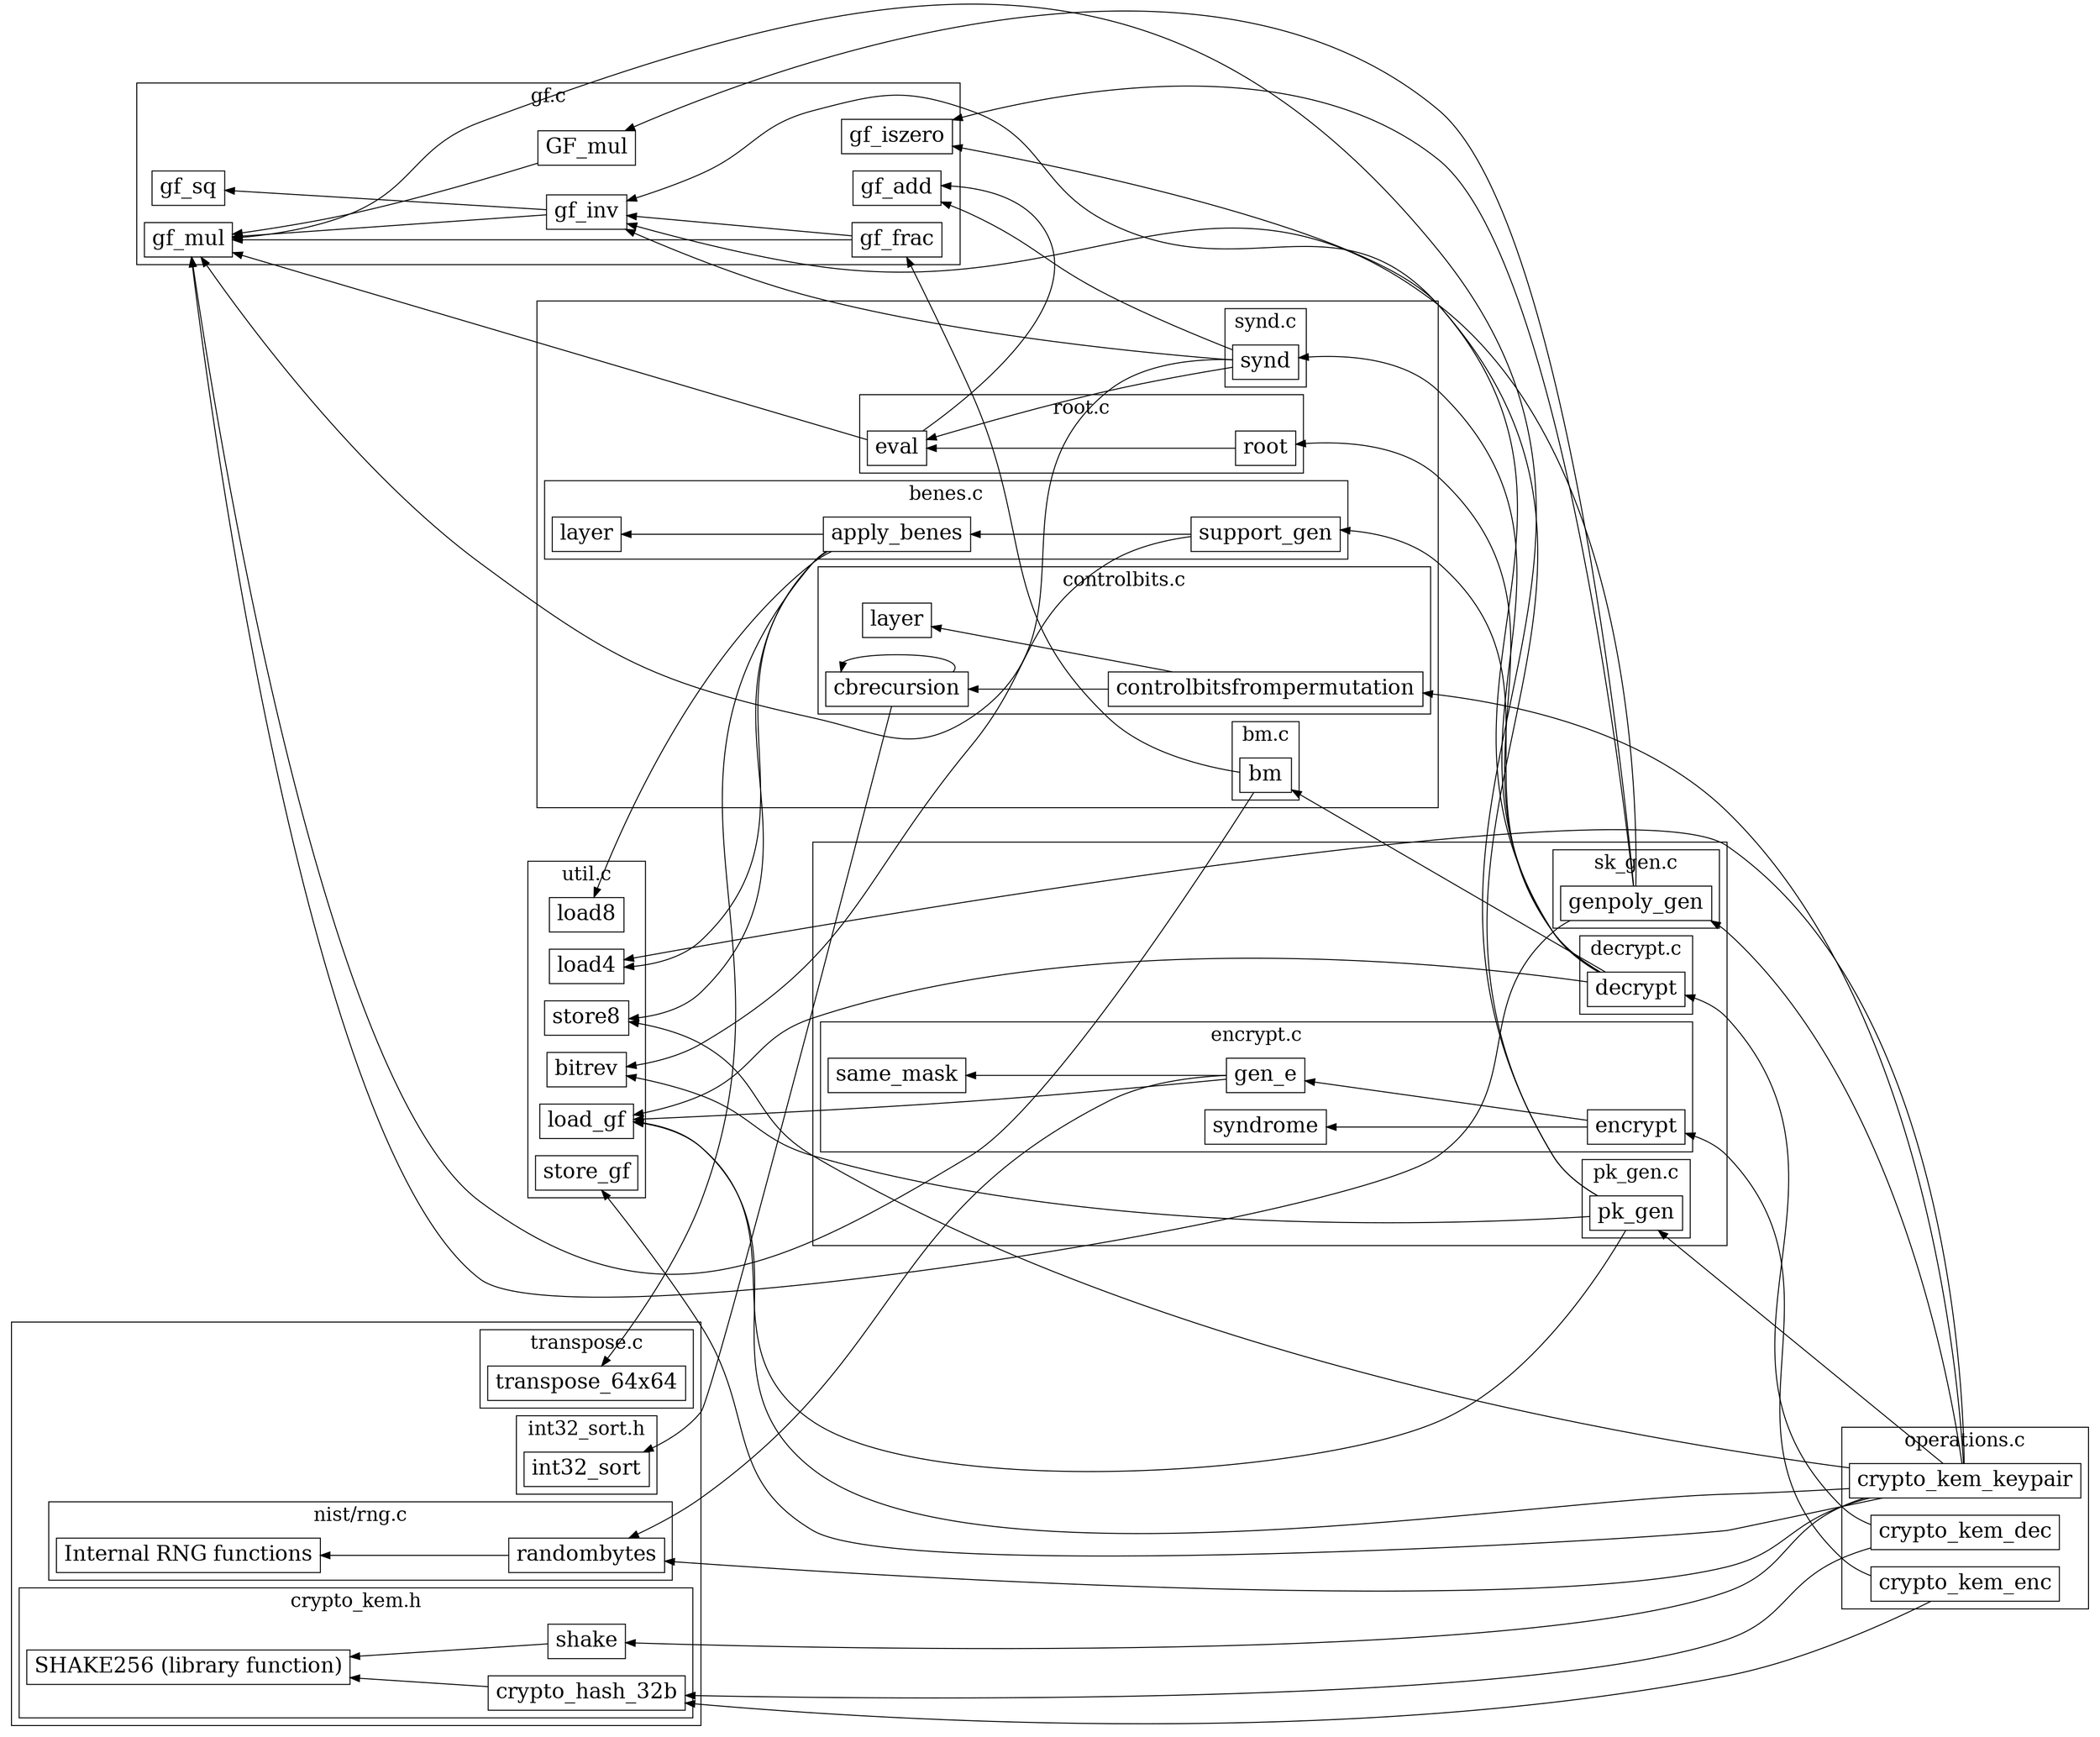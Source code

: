 digraph G {
  color=black;rankdir=RL;fontsize=20;ranksep=2;
  subgraph "cluster_gf.c" {
    label="gf.c";
    gf_iszero [shape=box,fontsize=22,label="gf_iszero"];
    gf_add [shape=box,fontsize=22,label="gf_add"];
    gf_mul [shape=box,fontsize=22,label="gf_mul"];
    gf_sq [shape=box,fontsize=22,label="gf_sq"];
    gf_inv [shape=box,fontsize=22,label="gf_inv"];
    gf_frac [shape=box,fontsize=22,label="gf_frac"];
    GF_mul [shape=box,fontsize=22,label="GF_mul"];
    gf_inv -> gf_sq;
    gf_inv -> gf_mul;
    gf_frac -> gf_inv;
    gf_frac -> gf_mul;
    GF_mul -> gf_mul;
  }
  subgraph "cluster_rarefunctions" {
    subgraph "cluster_crypto_kem.h" {
      label="crypto_kem.h";
      crypto_hash_32b [shape=box,fontsize=22,label="crypto_hash_32b"];
      shake [shape=box,fontsize=22,label="shake"];
      SHAKE256 [shape=box,fontsize=22,label="SHAKE256 (library function)"];
      crypto_hash_32b -> SHAKE256;
      shake -> SHAKE256;
    }
    subgraph "cluster_nist/rng.c" {
      label="nist/rng.c";
      randombytes [shape=box,fontsize=22,label="randombytes"];
      rng_int [shape=box,fontsize=22,label="Internal RNG functions"];
      randombytes -> rng_int;
    }
    subgraph "cluster_transpose.c" {
      label="transpose.c";
      transpose_64x64 [shape=box,fontsize=22,label="transpose_64x64"];
    }
    subgraph "cluster_int32_sort.h" {
      label="int32_sort.h";
      int32_sort [shape=box,fontsize=22,label="int32_sort"];
    }
  }
  subgraph "cluster_util.c" {
    label="util.c";
    store_gf [shape=box,fontsize=22,label="store_gf"];
    load_gf [shape=box,fontsize=22,label="load_gf"];
    load4 [shape=box,fontsize=22,label="load4"];
    store8 [shape=box,fontsize=22,label="store8"];
    load8 [shape=box,fontsize=22,label="load8"];
    bitrev [shape=box,fontsize=22,label="bitrev"];
  }
  subgraph "cluster_secondlevel" {
    subgraph "cluster_bm.c" {
      label="bm.c";
      bm [shape=box,fontsize=22,label="bm"];
      bm -> {gf_mul gf_frac};
    }
    subgraph "cluster_root.c" {
      label="root.c";
      eval [shape=box,fontsize=22,label="eval"];
      root [shape=box,fontsize=22,label="root"];
      eval -> {gf_mul gf_add};
      root -> eval;
    }
    subgraph "cluster_synd.c" {
      label="synd.c";
      synd [shape=box,fontsize=22,label="synd"];
      synd -> {eval gf_inv gf_mul gf_add};
    }
    subgraph "cluster_benes.c" {
      label="benes.c";
      benes_layer [shape=box,fontsize=22,label="layer"];
      apply_benes [shape=box,fontsize=22,label="apply_benes"];
      support_gen [shape=box,fontsize=22,label="support_gen"];
      apply_benes -> {load8 transpose_64x64 benes_layer load4 store8};
      support_gen -> {bitrev apply_benes};
    }
    subgraph "cluster_controlbits.c" {
      label="controlbits.c";
      cbrecursion [shape=box,fontsize=22,label="cbrecursion"];
      controlbits_layer [shape=box,fontsize=22,label="layer"];
      controlbitsfrompermutation [shape=box,fontsize=22,label="controlbitsfrompermutation"];
      cbrecursion -> {int32_sort cbrecursion};
      controlbitsfrompermutation -> {cbrecursion, controlbits_layer};
    }
  }
  subgraph "cluster_primitive" {
    subgraph "cluster_sk_gen.c" {
      label="sk_gen.c";
      genpoly_gen [shape=box,fontsize=22,label="genpoly_gen"];
      genpoly_gen -> {GF_mul gf_iszero gf_inv gf_mul gf_mul};
    }
    subgraph "cluster_decrypt.c" {
      label="decrypt.c";
      decrypt [shape=box,fontsize=22,label="decrypt"];
      decrypt -> { support_gen synd bm root gf_iszero load_gf};
    }
    subgraph "cluster_pk_gen.c" {
      label="pk_gen.c";
      pk_gen [shape=box,fontsize=22,label="pk_gen"];
      pk_gen -> {load_gf bitrev gf_inv gf_mul};
    }
    subgraph "cluster_encrypt.c" {
      label="encrypt.c";
      same_mask [shape=box,fontsize=22,label="same_mask"];
      gen_e [shape=box,fontsize=22,label="gen_e"];
      syndrome [shape=box,fontsize=22,label="syndrome"];
      encrypt [shape=box,fontsize=22,label="encrypt"];
      gen_e -> {randombytes load_gf same_mask};
      encrypt -> {gen_e syndrome};
    }
  }
  subgraph "cluster_operations.c" {
    label="operations.c";
    crypto_kem_enc [shape=box,fontsize=22,label="crypto_kem_enc"];
    crypto_kem_dec [shape=box,fontsize=22,label="crypto_kem_dec"];
    crypto_kem_keypair [shape=box,fontsize=22,label="crypto_kem_keypair"];
    crypto_kem_enc -> {encrypt crypto_hash_32b};
    crypto_kem_dec -> {crypto_hash_32b decrypt};
    crypto_kem_keypair -> { randombytes shake load_gf genpoly_gen store_gf load4 pk_gen controlbitsfrompermutation store8};
  }
}
